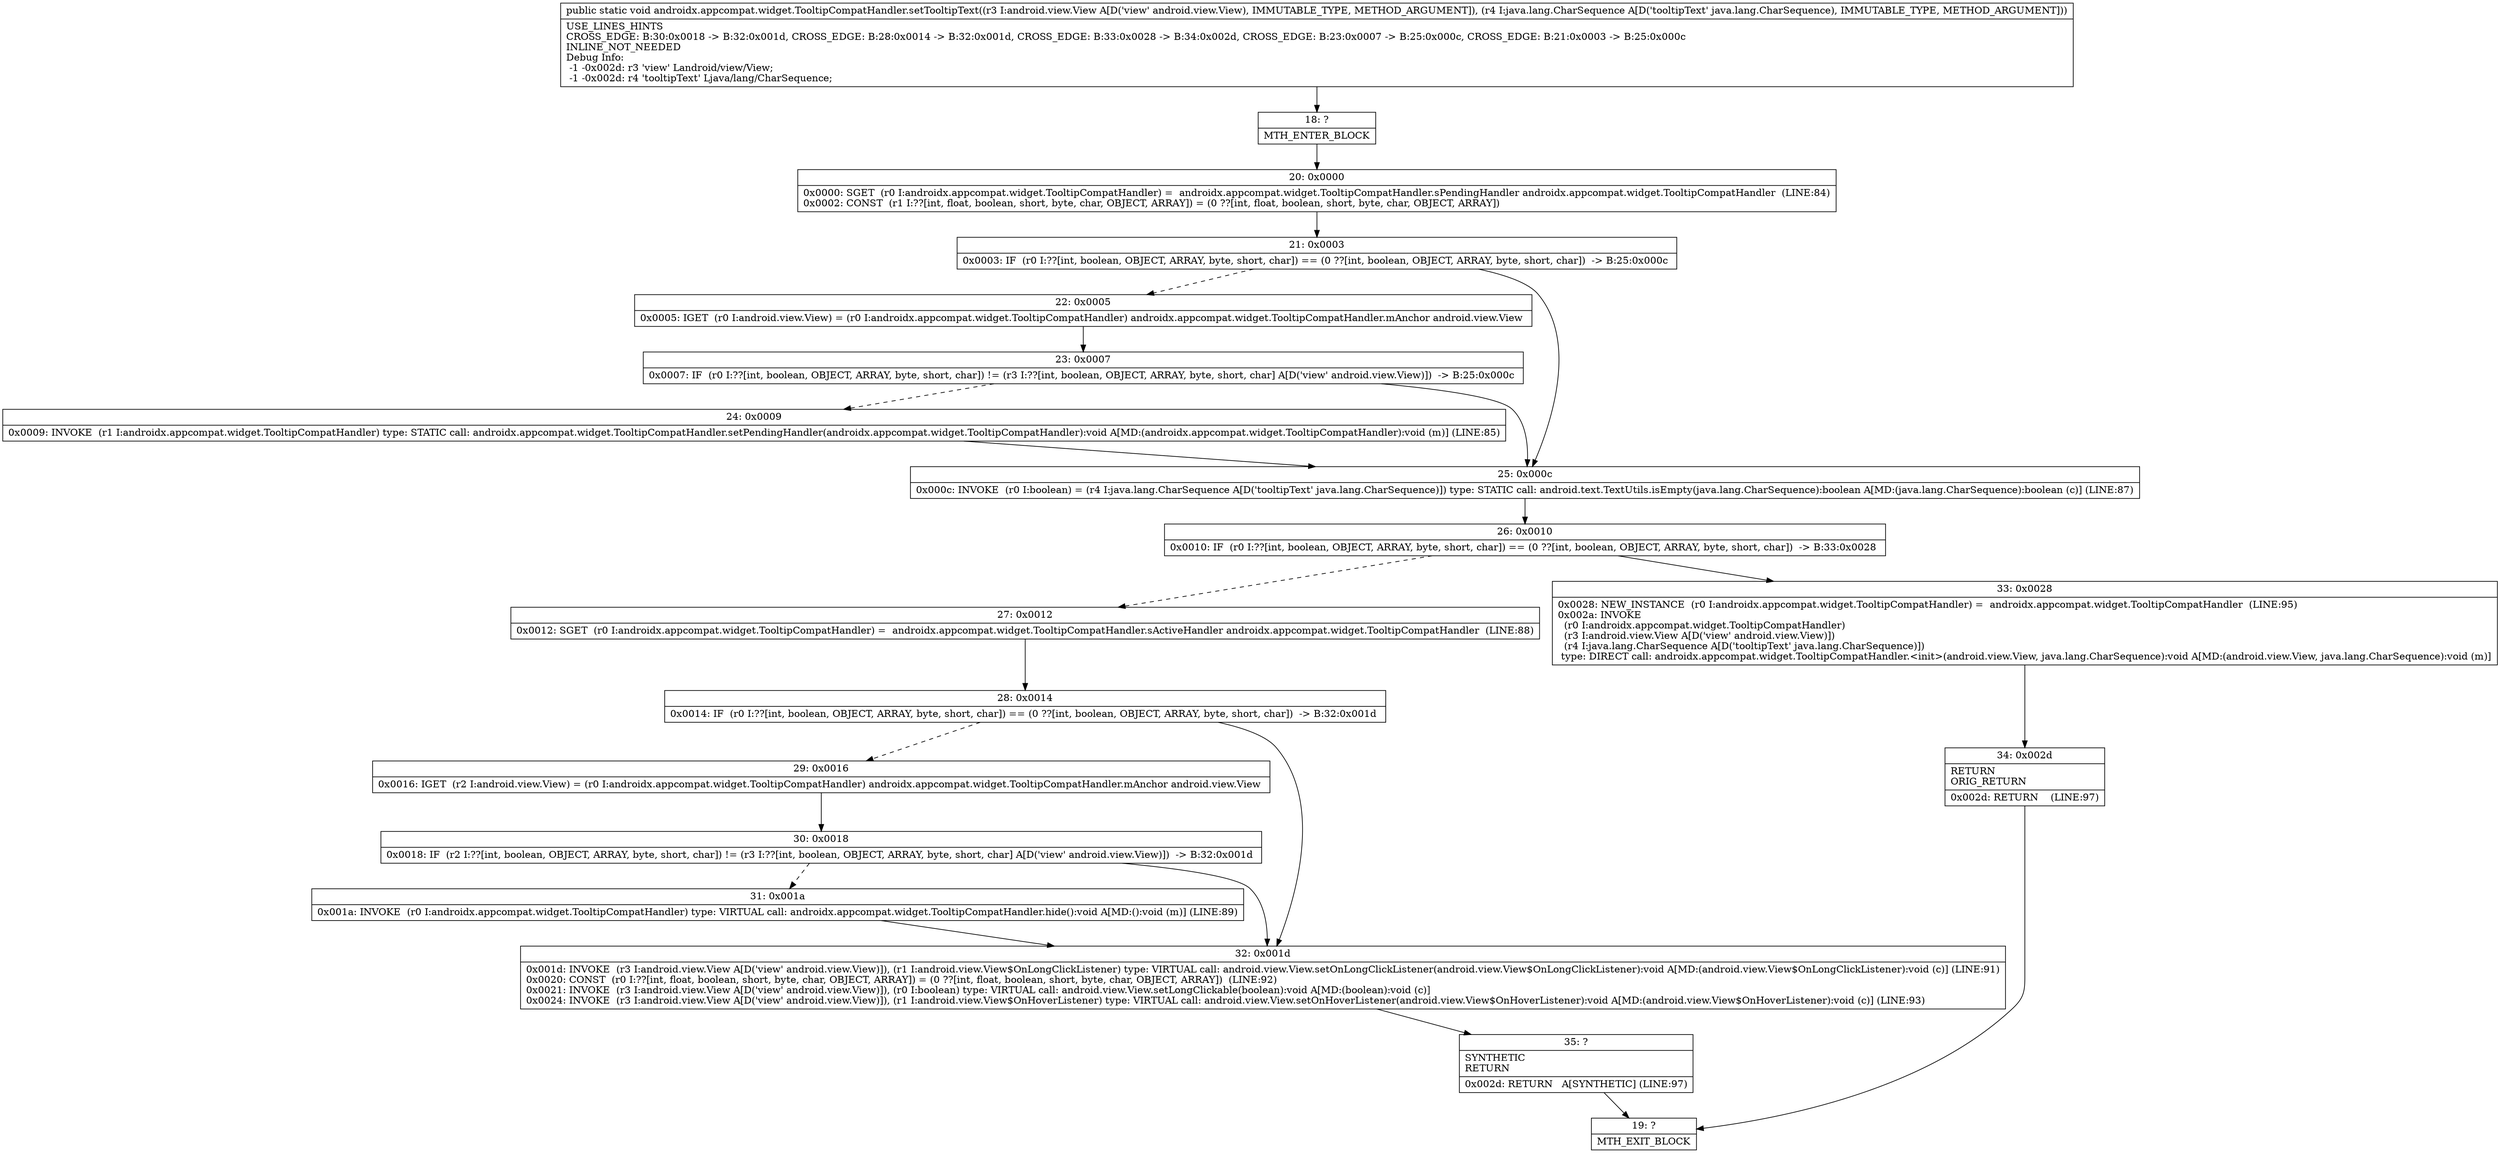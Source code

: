 digraph "CFG forandroidx.appcompat.widget.TooltipCompatHandler.setTooltipText(Landroid\/view\/View;Ljava\/lang\/CharSequence;)V" {
Node_18 [shape=record,label="{18\:\ ?|MTH_ENTER_BLOCK\l}"];
Node_20 [shape=record,label="{20\:\ 0x0000|0x0000: SGET  (r0 I:androidx.appcompat.widget.TooltipCompatHandler) =  androidx.appcompat.widget.TooltipCompatHandler.sPendingHandler androidx.appcompat.widget.TooltipCompatHandler  (LINE:84)\l0x0002: CONST  (r1 I:??[int, float, boolean, short, byte, char, OBJECT, ARRAY]) = (0 ??[int, float, boolean, short, byte, char, OBJECT, ARRAY]) \l}"];
Node_21 [shape=record,label="{21\:\ 0x0003|0x0003: IF  (r0 I:??[int, boolean, OBJECT, ARRAY, byte, short, char]) == (0 ??[int, boolean, OBJECT, ARRAY, byte, short, char])  \-\> B:25:0x000c \l}"];
Node_22 [shape=record,label="{22\:\ 0x0005|0x0005: IGET  (r0 I:android.view.View) = (r0 I:androidx.appcompat.widget.TooltipCompatHandler) androidx.appcompat.widget.TooltipCompatHandler.mAnchor android.view.View \l}"];
Node_23 [shape=record,label="{23\:\ 0x0007|0x0007: IF  (r0 I:??[int, boolean, OBJECT, ARRAY, byte, short, char]) != (r3 I:??[int, boolean, OBJECT, ARRAY, byte, short, char] A[D('view' android.view.View)])  \-\> B:25:0x000c \l}"];
Node_24 [shape=record,label="{24\:\ 0x0009|0x0009: INVOKE  (r1 I:androidx.appcompat.widget.TooltipCompatHandler) type: STATIC call: androidx.appcompat.widget.TooltipCompatHandler.setPendingHandler(androidx.appcompat.widget.TooltipCompatHandler):void A[MD:(androidx.appcompat.widget.TooltipCompatHandler):void (m)] (LINE:85)\l}"];
Node_25 [shape=record,label="{25\:\ 0x000c|0x000c: INVOKE  (r0 I:boolean) = (r4 I:java.lang.CharSequence A[D('tooltipText' java.lang.CharSequence)]) type: STATIC call: android.text.TextUtils.isEmpty(java.lang.CharSequence):boolean A[MD:(java.lang.CharSequence):boolean (c)] (LINE:87)\l}"];
Node_26 [shape=record,label="{26\:\ 0x0010|0x0010: IF  (r0 I:??[int, boolean, OBJECT, ARRAY, byte, short, char]) == (0 ??[int, boolean, OBJECT, ARRAY, byte, short, char])  \-\> B:33:0x0028 \l}"];
Node_27 [shape=record,label="{27\:\ 0x0012|0x0012: SGET  (r0 I:androidx.appcompat.widget.TooltipCompatHandler) =  androidx.appcompat.widget.TooltipCompatHandler.sActiveHandler androidx.appcompat.widget.TooltipCompatHandler  (LINE:88)\l}"];
Node_28 [shape=record,label="{28\:\ 0x0014|0x0014: IF  (r0 I:??[int, boolean, OBJECT, ARRAY, byte, short, char]) == (0 ??[int, boolean, OBJECT, ARRAY, byte, short, char])  \-\> B:32:0x001d \l}"];
Node_29 [shape=record,label="{29\:\ 0x0016|0x0016: IGET  (r2 I:android.view.View) = (r0 I:androidx.appcompat.widget.TooltipCompatHandler) androidx.appcompat.widget.TooltipCompatHandler.mAnchor android.view.View \l}"];
Node_30 [shape=record,label="{30\:\ 0x0018|0x0018: IF  (r2 I:??[int, boolean, OBJECT, ARRAY, byte, short, char]) != (r3 I:??[int, boolean, OBJECT, ARRAY, byte, short, char] A[D('view' android.view.View)])  \-\> B:32:0x001d \l}"];
Node_31 [shape=record,label="{31\:\ 0x001a|0x001a: INVOKE  (r0 I:androidx.appcompat.widget.TooltipCompatHandler) type: VIRTUAL call: androidx.appcompat.widget.TooltipCompatHandler.hide():void A[MD:():void (m)] (LINE:89)\l}"];
Node_32 [shape=record,label="{32\:\ 0x001d|0x001d: INVOKE  (r3 I:android.view.View A[D('view' android.view.View)]), (r1 I:android.view.View$OnLongClickListener) type: VIRTUAL call: android.view.View.setOnLongClickListener(android.view.View$OnLongClickListener):void A[MD:(android.view.View$OnLongClickListener):void (c)] (LINE:91)\l0x0020: CONST  (r0 I:??[int, float, boolean, short, byte, char, OBJECT, ARRAY]) = (0 ??[int, float, boolean, short, byte, char, OBJECT, ARRAY])  (LINE:92)\l0x0021: INVOKE  (r3 I:android.view.View A[D('view' android.view.View)]), (r0 I:boolean) type: VIRTUAL call: android.view.View.setLongClickable(boolean):void A[MD:(boolean):void (c)]\l0x0024: INVOKE  (r3 I:android.view.View A[D('view' android.view.View)]), (r1 I:android.view.View$OnHoverListener) type: VIRTUAL call: android.view.View.setOnHoverListener(android.view.View$OnHoverListener):void A[MD:(android.view.View$OnHoverListener):void (c)] (LINE:93)\l}"];
Node_35 [shape=record,label="{35\:\ ?|SYNTHETIC\lRETURN\l|0x002d: RETURN   A[SYNTHETIC] (LINE:97)\l}"];
Node_19 [shape=record,label="{19\:\ ?|MTH_EXIT_BLOCK\l}"];
Node_33 [shape=record,label="{33\:\ 0x0028|0x0028: NEW_INSTANCE  (r0 I:androidx.appcompat.widget.TooltipCompatHandler) =  androidx.appcompat.widget.TooltipCompatHandler  (LINE:95)\l0x002a: INVOKE  \l  (r0 I:androidx.appcompat.widget.TooltipCompatHandler)\l  (r3 I:android.view.View A[D('view' android.view.View)])\l  (r4 I:java.lang.CharSequence A[D('tooltipText' java.lang.CharSequence)])\l type: DIRECT call: androidx.appcompat.widget.TooltipCompatHandler.\<init\>(android.view.View, java.lang.CharSequence):void A[MD:(android.view.View, java.lang.CharSequence):void (m)]\l}"];
Node_34 [shape=record,label="{34\:\ 0x002d|RETURN\lORIG_RETURN\l|0x002d: RETURN    (LINE:97)\l}"];
MethodNode[shape=record,label="{public static void androidx.appcompat.widget.TooltipCompatHandler.setTooltipText((r3 I:android.view.View A[D('view' android.view.View), IMMUTABLE_TYPE, METHOD_ARGUMENT]), (r4 I:java.lang.CharSequence A[D('tooltipText' java.lang.CharSequence), IMMUTABLE_TYPE, METHOD_ARGUMENT]))  | USE_LINES_HINTS\lCROSS_EDGE: B:30:0x0018 \-\> B:32:0x001d, CROSS_EDGE: B:28:0x0014 \-\> B:32:0x001d, CROSS_EDGE: B:33:0x0028 \-\> B:34:0x002d, CROSS_EDGE: B:23:0x0007 \-\> B:25:0x000c, CROSS_EDGE: B:21:0x0003 \-\> B:25:0x000c\lINLINE_NOT_NEEDED\lDebug Info:\l  \-1 \-0x002d: r3 'view' Landroid\/view\/View;\l  \-1 \-0x002d: r4 'tooltipText' Ljava\/lang\/CharSequence;\l}"];
MethodNode -> Node_18;Node_18 -> Node_20;
Node_20 -> Node_21;
Node_21 -> Node_22[style=dashed];
Node_21 -> Node_25;
Node_22 -> Node_23;
Node_23 -> Node_24[style=dashed];
Node_23 -> Node_25;
Node_24 -> Node_25;
Node_25 -> Node_26;
Node_26 -> Node_27[style=dashed];
Node_26 -> Node_33;
Node_27 -> Node_28;
Node_28 -> Node_29[style=dashed];
Node_28 -> Node_32;
Node_29 -> Node_30;
Node_30 -> Node_31[style=dashed];
Node_30 -> Node_32;
Node_31 -> Node_32;
Node_32 -> Node_35;
Node_35 -> Node_19;
Node_33 -> Node_34;
Node_34 -> Node_19;
}

